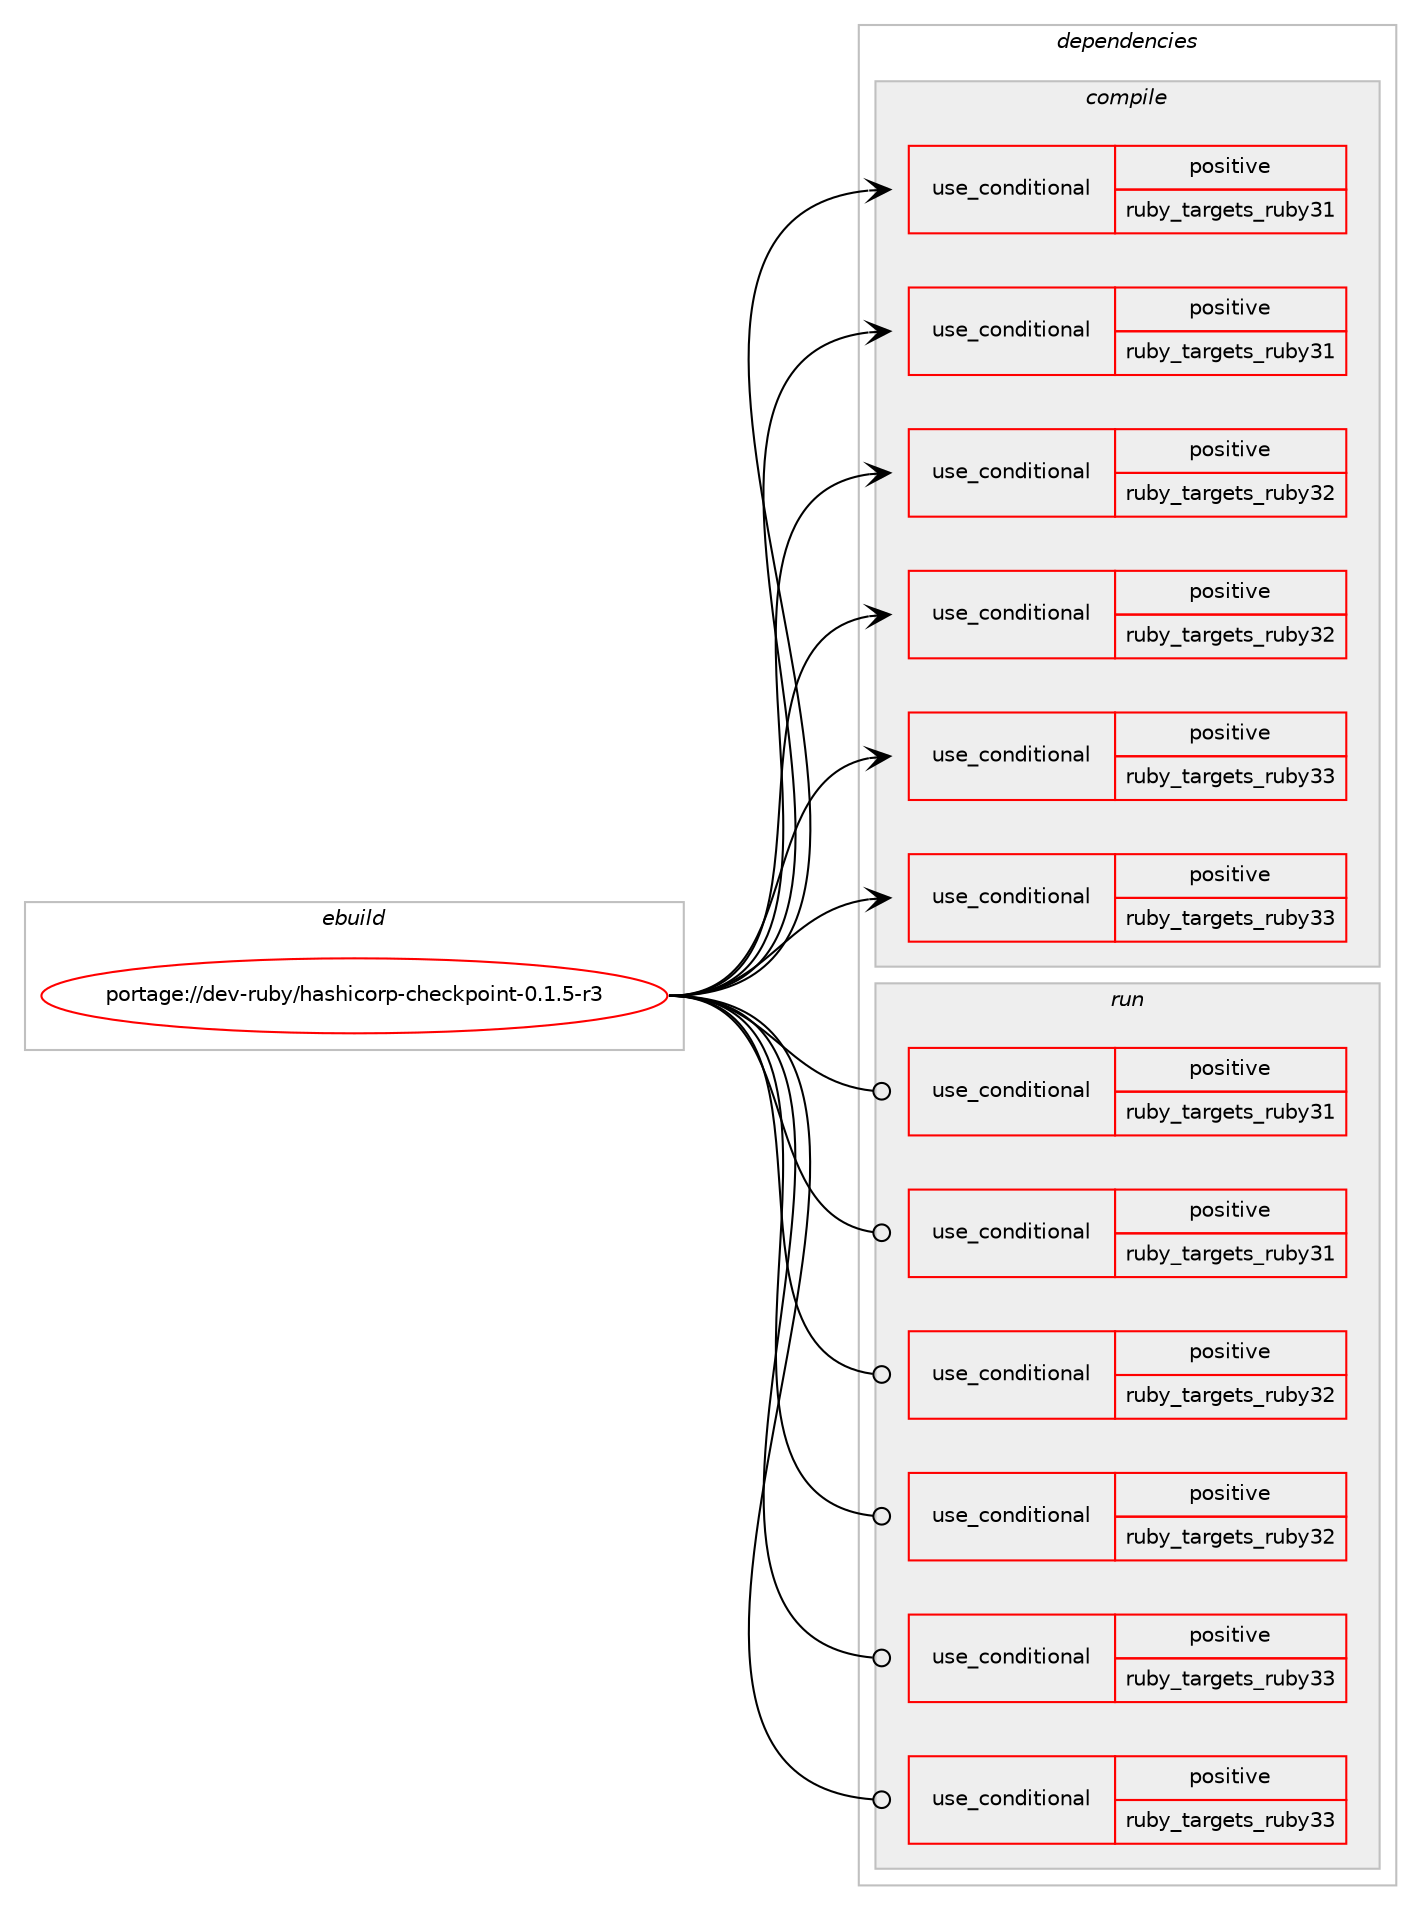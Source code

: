 digraph prolog {

# *************
# Graph options
# *************

newrank=true;
concentrate=true;
compound=true;
graph [rankdir=LR,fontname=Helvetica,fontsize=10,ranksep=1.5];#, ranksep=2.5, nodesep=0.2];
edge  [arrowhead=vee];
node  [fontname=Helvetica,fontsize=10];

# **********
# The ebuild
# **********

subgraph cluster_leftcol {
color=gray;
rank=same;
label=<<i>ebuild</i>>;
id [label="portage://dev-ruby/hashicorp-checkpoint-0.1.5-r3", color=red, width=4, href="../dev-ruby/hashicorp-checkpoint-0.1.5-r3.svg"];
}

# ****************
# The dependencies
# ****************

subgraph cluster_midcol {
color=gray;
label=<<i>dependencies</i>>;
subgraph cluster_compile {
fillcolor="#eeeeee";
style=filled;
label=<<i>compile</i>>;
subgraph cond47305 {
dependency94627 [label=<<TABLE BORDER="0" CELLBORDER="1" CELLSPACING="0" CELLPADDING="4"><TR><TD ROWSPAN="3" CELLPADDING="10">use_conditional</TD></TR><TR><TD>positive</TD></TR><TR><TD>ruby_targets_ruby31</TD></TR></TABLE>>, shape=none, color=red];
# *** BEGIN UNKNOWN DEPENDENCY TYPE (TODO) ***
# dependency94627 -> package_dependency(portage://dev-ruby/hashicorp-checkpoint-0.1.5-r3,install,no,dev-lang,ruby,none,[,,],[slot(3.1)],[])
# *** END UNKNOWN DEPENDENCY TYPE (TODO) ***

}
id:e -> dependency94627:w [weight=20,style="solid",arrowhead="vee"];
subgraph cond47306 {
dependency94628 [label=<<TABLE BORDER="0" CELLBORDER="1" CELLSPACING="0" CELLPADDING="4"><TR><TD ROWSPAN="3" CELLPADDING="10">use_conditional</TD></TR><TR><TD>positive</TD></TR><TR><TD>ruby_targets_ruby31</TD></TR></TABLE>>, shape=none, color=red];
# *** BEGIN UNKNOWN DEPENDENCY TYPE (TODO) ***
# dependency94628 -> package_dependency(portage://dev-ruby/hashicorp-checkpoint-0.1.5-r3,install,no,virtual,rubygems,none,[,,],[],[use(enable(ruby_targets_ruby31),negative)])
# *** END UNKNOWN DEPENDENCY TYPE (TODO) ***

}
id:e -> dependency94628:w [weight=20,style="solid",arrowhead="vee"];
subgraph cond47307 {
dependency94629 [label=<<TABLE BORDER="0" CELLBORDER="1" CELLSPACING="0" CELLPADDING="4"><TR><TD ROWSPAN="3" CELLPADDING="10">use_conditional</TD></TR><TR><TD>positive</TD></TR><TR><TD>ruby_targets_ruby32</TD></TR></TABLE>>, shape=none, color=red];
# *** BEGIN UNKNOWN DEPENDENCY TYPE (TODO) ***
# dependency94629 -> package_dependency(portage://dev-ruby/hashicorp-checkpoint-0.1.5-r3,install,no,dev-lang,ruby,none,[,,],[slot(3.2)],[])
# *** END UNKNOWN DEPENDENCY TYPE (TODO) ***

}
id:e -> dependency94629:w [weight=20,style="solid",arrowhead="vee"];
subgraph cond47308 {
dependency94630 [label=<<TABLE BORDER="0" CELLBORDER="1" CELLSPACING="0" CELLPADDING="4"><TR><TD ROWSPAN="3" CELLPADDING="10">use_conditional</TD></TR><TR><TD>positive</TD></TR><TR><TD>ruby_targets_ruby32</TD></TR></TABLE>>, shape=none, color=red];
# *** BEGIN UNKNOWN DEPENDENCY TYPE (TODO) ***
# dependency94630 -> package_dependency(portage://dev-ruby/hashicorp-checkpoint-0.1.5-r3,install,no,virtual,rubygems,none,[,,],[],[use(enable(ruby_targets_ruby32),negative)])
# *** END UNKNOWN DEPENDENCY TYPE (TODO) ***

}
id:e -> dependency94630:w [weight=20,style="solid",arrowhead="vee"];
subgraph cond47309 {
dependency94631 [label=<<TABLE BORDER="0" CELLBORDER="1" CELLSPACING="0" CELLPADDING="4"><TR><TD ROWSPAN="3" CELLPADDING="10">use_conditional</TD></TR><TR><TD>positive</TD></TR><TR><TD>ruby_targets_ruby33</TD></TR></TABLE>>, shape=none, color=red];
# *** BEGIN UNKNOWN DEPENDENCY TYPE (TODO) ***
# dependency94631 -> package_dependency(portage://dev-ruby/hashicorp-checkpoint-0.1.5-r3,install,no,dev-lang,ruby,none,[,,],[slot(3.3)],[])
# *** END UNKNOWN DEPENDENCY TYPE (TODO) ***

}
id:e -> dependency94631:w [weight=20,style="solid",arrowhead="vee"];
subgraph cond47310 {
dependency94632 [label=<<TABLE BORDER="0" CELLBORDER="1" CELLSPACING="0" CELLPADDING="4"><TR><TD ROWSPAN="3" CELLPADDING="10">use_conditional</TD></TR><TR><TD>positive</TD></TR><TR><TD>ruby_targets_ruby33</TD></TR></TABLE>>, shape=none, color=red];
# *** BEGIN UNKNOWN DEPENDENCY TYPE (TODO) ***
# dependency94632 -> package_dependency(portage://dev-ruby/hashicorp-checkpoint-0.1.5-r3,install,no,virtual,rubygems,none,[,,],[],[use(enable(ruby_targets_ruby33),negative)])
# *** END UNKNOWN DEPENDENCY TYPE (TODO) ***

}
id:e -> dependency94632:w [weight=20,style="solid",arrowhead="vee"];
}
subgraph cluster_compileandrun {
fillcolor="#eeeeee";
style=filled;
label=<<i>compile and run</i>>;
}
subgraph cluster_run {
fillcolor="#eeeeee";
style=filled;
label=<<i>run</i>>;
subgraph cond47311 {
dependency94633 [label=<<TABLE BORDER="0" CELLBORDER="1" CELLSPACING="0" CELLPADDING="4"><TR><TD ROWSPAN="3" CELLPADDING="10">use_conditional</TD></TR><TR><TD>positive</TD></TR><TR><TD>ruby_targets_ruby31</TD></TR></TABLE>>, shape=none, color=red];
# *** BEGIN UNKNOWN DEPENDENCY TYPE (TODO) ***
# dependency94633 -> package_dependency(portage://dev-ruby/hashicorp-checkpoint-0.1.5-r3,run,no,dev-lang,ruby,none,[,,],[slot(3.1)],[])
# *** END UNKNOWN DEPENDENCY TYPE (TODO) ***

}
id:e -> dependency94633:w [weight=20,style="solid",arrowhead="odot"];
subgraph cond47312 {
dependency94634 [label=<<TABLE BORDER="0" CELLBORDER="1" CELLSPACING="0" CELLPADDING="4"><TR><TD ROWSPAN="3" CELLPADDING="10">use_conditional</TD></TR><TR><TD>positive</TD></TR><TR><TD>ruby_targets_ruby31</TD></TR></TABLE>>, shape=none, color=red];
# *** BEGIN UNKNOWN DEPENDENCY TYPE (TODO) ***
# dependency94634 -> package_dependency(portage://dev-ruby/hashicorp-checkpoint-0.1.5-r3,run,no,virtual,rubygems,none,[,,],[],[use(enable(ruby_targets_ruby31),negative)])
# *** END UNKNOWN DEPENDENCY TYPE (TODO) ***

}
id:e -> dependency94634:w [weight=20,style="solid",arrowhead="odot"];
subgraph cond47313 {
dependency94635 [label=<<TABLE BORDER="0" CELLBORDER="1" CELLSPACING="0" CELLPADDING="4"><TR><TD ROWSPAN="3" CELLPADDING="10">use_conditional</TD></TR><TR><TD>positive</TD></TR><TR><TD>ruby_targets_ruby32</TD></TR></TABLE>>, shape=none, color=red];
# *** BEGIN UNKNOWN DEPENDENCY TYPE (TODO) ***
# dependency94635 -> package_dependency(portage://dev-ruby/hashicorp-checkpoint-0.1.5-r3,run,no,dev-lang,ruby,none,[,,],[slot(3.2)],[])
# *** END UNKNOWN DEPENDENCY TYPE (TODO) ***

}
id:e -> dependency94635:w [weight=20,style="solid",arrowhead="odot"];
subgraph cond47314 {
dependency94636 [label=<<TABLE BORDER="0" CELLBORDER="1" CELLSPACING="0" CELLPADDING="4"><TR><TD ROWSPAN="3" CELLPADDING="10">use_conditional</TD></TR><TR><TD>positive</TD></TR><TR><TD>ruby_targets_ruby32</TD></TR></TABLE>>, shape=none, color=red];
# *** BEGIN UNKNOWN DEPENDENCY TYPE (TODO) ***
# dependency94636 -> package_dependency(portage://dev-ruby/hashicorp-checkpoint-0.1.5-r3,run,no,virtual,rubygems,none,[,,],[],[use(enable(ruby_targets_ruby32),negative)])
# *** END UNKNOWN DEPENDENCY TYPE (TODO) ***

}
id:e -> dependency94636:w [weight=20,style="solid",arrowhead="odot"];
subgraph cond47315 {
dependency94637 [label=<<TABLE BORDER="0" CELLBORDER="1" CELLSPACING="0" CELLPADDING="4"><TR><TD ROWSPAN="3" CELLPADDING="10">use_conditional</TD></TR><TR><TD>positive</TD></TR><TR><TD>ruby_targets_ruby33</TD></TR></TABLE>>, shape=none, color=red];
# *** BEGIN UNKNOWN DEPENDENCY TYPE (TODO) ***
# dependency94637 -> package_dependency(portage://dev-ruby/hashicorp-checkpoint-0.1.5-r3,run,no,dev-lang,ruby,none,[,,],[slot(3.3)],[])
# *** END UNKNOWN DEPENDENCY TYPE (TODO) ***

}
id:e -> dependency94637:w [weight=20,style="solid",arrowhead="odot"];
subgraph cond47316 {
dependency94638 [label=<<TABLE BORDER="0" CELLBORDER="1" CELLSPACING="0" CELLPADDING="4"><TR><TD ROWSPAN="3" CELLPADDING="10">use_conditional</TD></TR><TR><TD>positive</TD></TR><TR><TD>ruby_targets_ruby33</TD></TR></TABLE>>, shape=none, color=red];
# *** BEGIN UNKNOWN DEPENDENCY TYPE (TODO) ***
# dependency94638 -> package_dependency(portage://dev-ruby/hashicorp-checkpoint-0.1.5-r3,run,no,virtual,rubygems,none,[,,],[],[use(enable(ruby_targets_ruby33),negative)])
# *** END UNKNOWN DEPENDENCY TYPE (TODO) ***

}
id:e -> dependency94638:w [weight=20,style="solid",arrowhead="odot"];
}
}

# **************
# The candidates
# **************

subgraph cluster_choices {
rank=same;
color=gray;
label=<<i>candidates</i>>;

}

}
